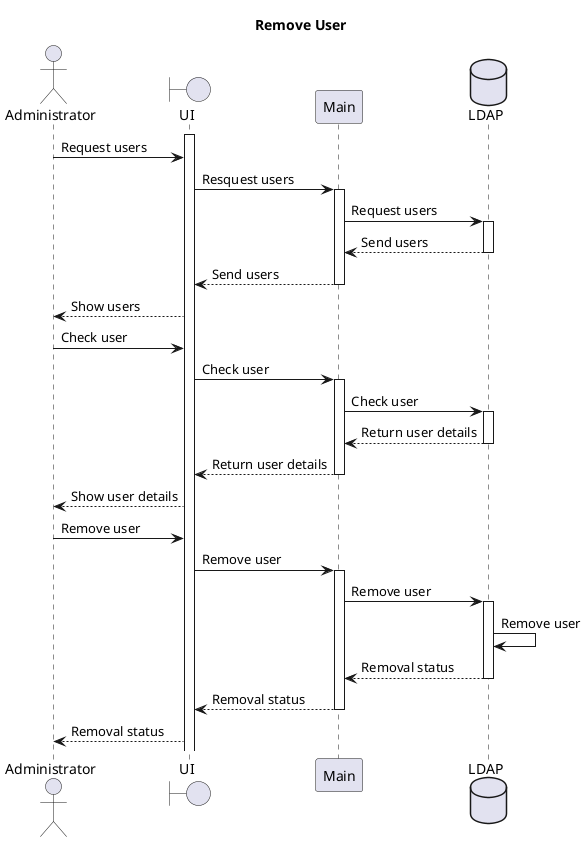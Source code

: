 @startuml
title Remove User

actor Administrator
boundary UI
activate UI
participant Main
database LDAP

Administrator -> UI: Request users
UI -> Main: Resquest users
activate Main
Main -> LDAP: Request users
activate LDAP
LDAP --> Main: Send users
deactivate LDAP
Main --> UI: Send users
deactivate Main
UI --> Administrator: Show users

Administrator -> UI: Check user
UI -> Main: Check user
activate Main
Main -> LDAP: Check user
activate LDAP
LDAP --> Main: Return user details
deactivate LDAP
Main --> UI: Return user details
deactivate Main
UI --> Administrator: Show user details

Administrator -> UI: Remove user
UI -> Main: Remove user
activate Main
Main -> LDAP: Remove user
activate LDAP
LDAP -> LDAP: Remove user
LDAP --> Main: Removal status
deactivate LDAP
Main --> UI: Removal status
deactivate Main
UI --> Administrator: Removal status
@enduml
